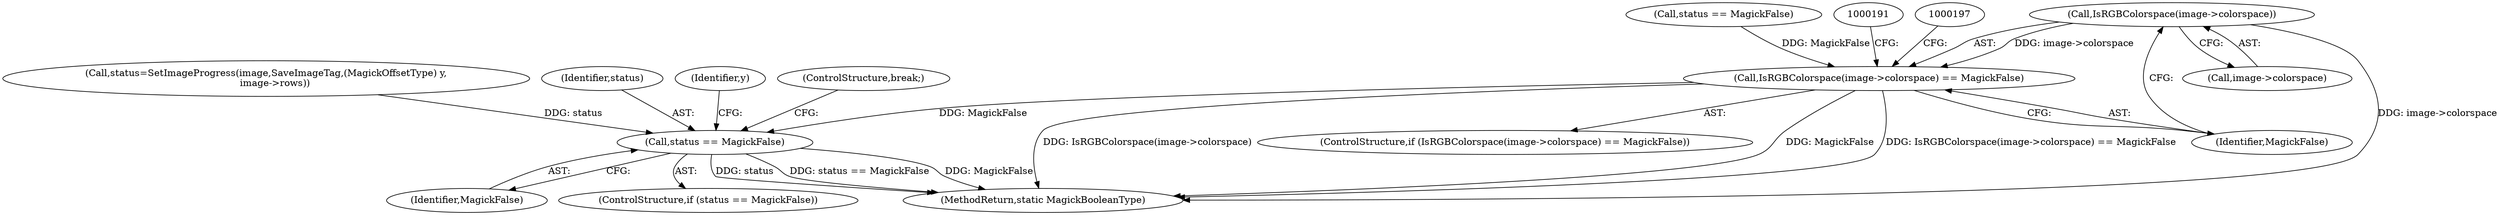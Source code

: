 digraph "0_ImageMagick_14e606db148d6ebcaae20f1e1d6d71903ca4a556@pointer" {
"1000185" [label="(Call,IsRGBColorspace(image->colorspace))"];
"1000184" [label="(Call,IsRGBColorspace(image->colorspace) == MagickFalse)"];
"1000857" [label="(Call,status == MagickFalse)"];
"1000189" [label="(Identifier,MagickFalse)"];
"1000873" [label="(MethodReturn,static MagickBooleanType)"];
"1000178" [label="(Call,status == MagickFalse)"];
"1000859" [label="(Identifier,MagickFalse)"];
"1000860" [label="(ControlStructure,break;)"];
"1000186" [label="(Call,image->colorspace)"];
"1000185" [label="(Call,IsRGBColorspace(image->colorspace))"];
"1000183" [label="(ControlStructure,if (IsRGBColorspace(image->colorspace) == MagickFalse))"];
"1000845" [label="(Call,status=SetImageProgress(image,SaveImageTag,(MagickOffsetType) y,\n      image->rows))"];
"1000858" [label="(Identifier,status)"];
"1000857" [label="(Call,status == MagickFalse)"];
"1000856" [label="(ControlStructure,if (status == MagickFalse))"];
"1000460" [label="(Identifier,y)"];
"1000184" [label="(Call,IsRGBColorspace(image->colorspace) == MagickFalse)"];
"1000185" -> "1000184"  [label="AST: "];
"1000185" -> "1000186"  [label="CFG: "];
"1000186" -> "1000185"  [label="AST: "];
"1000189" -> "1000185"  [label="CFG: "];
"1000185" -> "1000873"  [label="DDG: image->colorspace"];
"1000185" -> "1000184"  [label="DDG: image->colorspace"];
"1000184" -> "1000183"  [label="AST: "];
"1000184" -> "1000189"  [label="CFG: "];
"1000189" -> "1000184"  [label="AST: "];
"1000191" -> "1000184"  [label="CFG: "];
"1000197" -> "1000184"  [label="CFG: "];
"1000184" -> "1000873"  [label="DDG: IsRGBColorspace(image->colorspace)"];
"1000184" -> "1000873"  [label="DDG: MagickFalse"];
"1000184" -> "1000873"  [label="DDG: IsRGBColorspace(image->colorspace) == MagickFalse"];
"1000178" -> "1000184"  [label="DDG: MagickFalse"];
"1000184" -> "1000857"  [label="DDG: MagickFalse"];
"1000857" -> "1000856"  [label="AST: "];
"1000857" -> "1000859"  [label="CFG: "];
"1000858" -> "1000857"  [label="AST: "];
"1000859" -> "1000857"  [label="AST: "];
"1000860" -> "1000857"  [label="CFG: "];
"1000460" -> "1000857"  [label="CFG: "];
"1000857" -> "1000873"  [label="DDG: status"];
"1000857" -> "1000873"  [label="DDG: status == MagickFalse"];
"1000857" -> "1000873"  [label="DDG: MagickFalse"];
"1000845" -> "1000857"  [label="DDG: status"];
}
